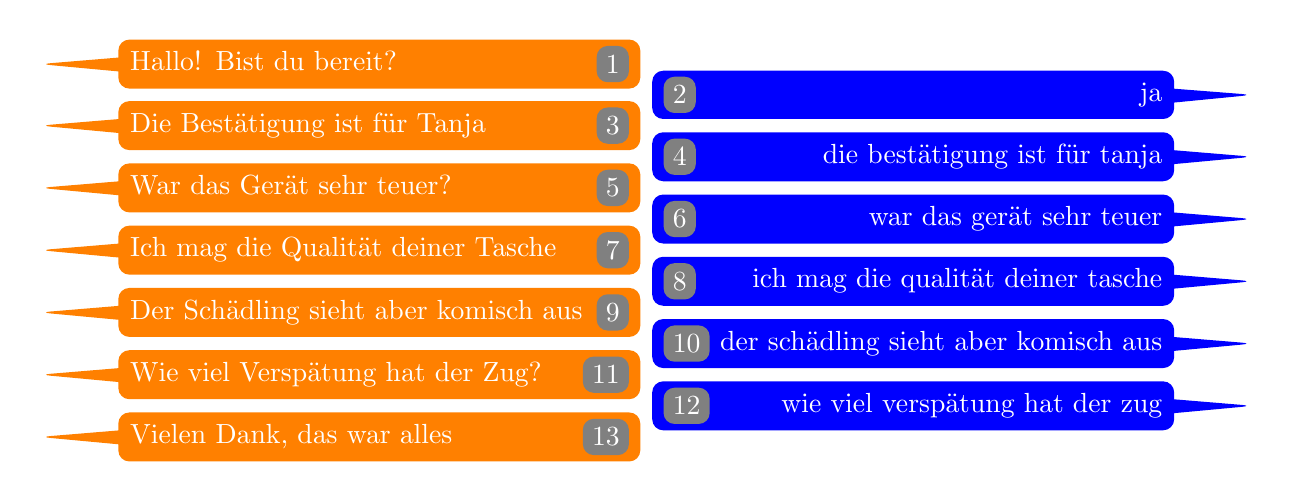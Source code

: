 \begin{tikzpicture}
\matrix (m) [%
  matrix of nodes,
  inner sep=1ex,
  row sep=-1.5ex,
  column sep=1ex,
  every node/.style={%
    text width=18em,
    text depth=0.5ex,
    rectangle callout,
    callout pointer width=5,
    rounded corners,
    fill,
    text=white
  },
  column 1/.style={%
    callout relative pointer={(-1,0)},
    fill=orange,
    align=left
  },
  column 2/.style={%
    callout relative pointer={(1,0)},
    fill=blue,
    align=right
  }
]{%
  Hallo! Bist du bereit? & \\
  & ja \\
  Die Bestätigung ist für Tanja & \\
  & die bestätigung ist für tanja \\
  War das Gerät sehr teuer? & \\
  & war das gerät sehr teuer \\
  Ich mag die Qualität deiner Tasche &\\
  & ich mag die qualität deiner tasche \\
  Der Schädling sieht aber komisch aus & \\
  & der schädling sieht aber komisch aus \\
  Wie viel Verspätung hat der Zug? & \\
  & wie viel verspätung hat der zug \\
  Vielen Dank, das war alles & \\
};
\begin{scope}[%
  every node/.style={%
    rounded corners,
    fill=gray,
    text=white,
    outer sep=1ex
  }
]
\foreach \y in {1,3,...,13} {%
  \node [anchor=east] at (m-\y-1.east) {\y};
}
\foreach \y in {2,4,...,12} {%
  \node [anchor=west] at (m-\y-2.west) {\y};
}
\end{scope}
\end{tikzpicture}
